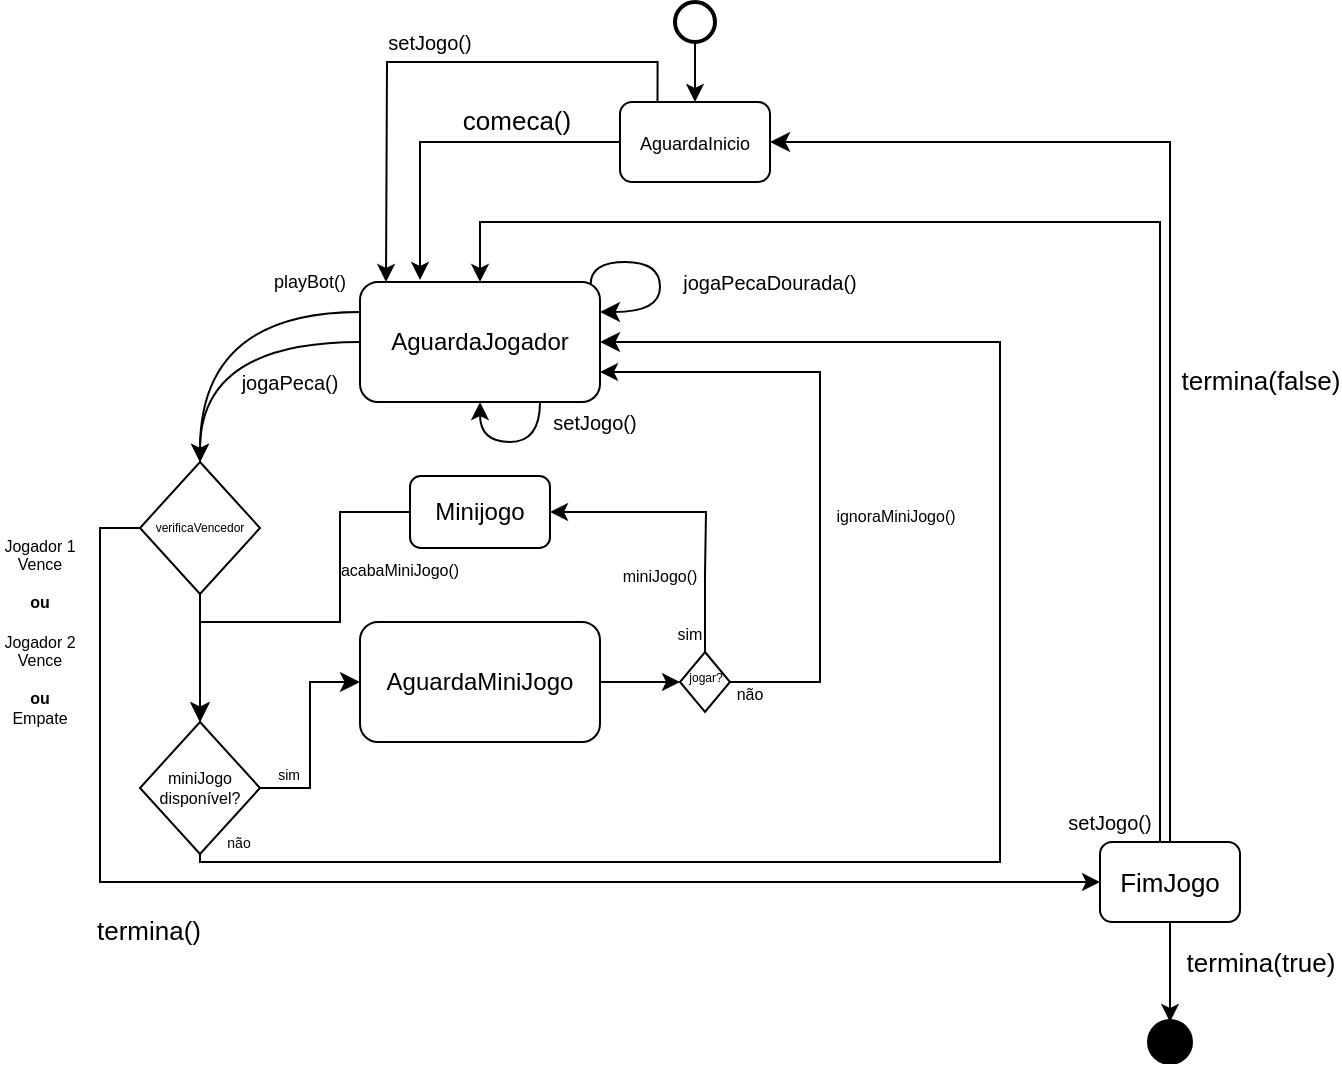 <mxfile version="14.6.13" type="device"><diagram id="InfaZzZW4UKkRod6Zx2g" name="Page-1"><mxGraphModel dx="981" dy="528" grid="1" gridSize="10" guides="1" tooltips="1" connect="1" arrows="1" fold="1" page="1" pageScale="1" pageWidth="900" pageHeight="1600" math="0" shadow="0"><root><mxCell id="0"/><mxCell id="1" parent="0"/><mxCell id="qI3IO6Nqc870nt6nvlJk-3" style="edgeStyle=orthogonalEdgeStyle;rounded=0;orthogonalLoop=1;jettySize=auto;html=1;" parent="1" source="qI3IO6Nqc870nt6nvlJk-1" target="qI3IO6Nqc870nt6nvlJk-2" edge="1"><mxGeometry relative="1" as="geometry"/></mxCell><mxCell id="qI3IO6Nqc870nt6nvlJk-1" value="" style="strokeWidth=2;html=1;shape=mxgraph.flowchart.start_2;whiteSpace=wrap;" parent="1" vertex="1"><mxGeometry x="347.5" y="100" width="20" height="20" as="geometry"/></mxCell><mxCell id="qI3IO6Nqc870nt6nvlJk-5" style="rounded=0;orthogonalLoop=1;jettySize=auto;html=1;edgeStyle=orthogonalEdgeStyle;exitX=0;exitY=0.5;exitDx=0;exitDy=0;" parent="1" source="qI3IO6Nqc870nt6nvlJk-2" edge="1"><mxGeometry relative="1" as="geometry"><mxPoint x="360" y="150" as="sourcePoint"/><mxPoint x="220" y="239" as="targetPoint"/><Array as="points"><mxPoint x="220" y="170"/></Array></mxGeometry></mxCell><mxCell id="PyV4fdT9PnwSsELhkZyG-11" style="edgeStyle=orthogonalEdgeStyle;rounded=0;orthogonalLoop=1;jettySize=auto;html=1;exitX=0.25;exitY=0;exitDx=0;exitDy=0;" edge="1" parent="1" source="qI3IO6Nqc870nt6nvlJk-2"><mxGeometry relative="1" as="geometry"><mxPoint x="203" y="240" as="targetPoint"/></mxGeometry></mxCell><mxCell id="qI3IO6Nqc870nt6nvlJk-2" value="&lt;font style=&quot;font-size: 9px&quot;&gt;AguardaInicio&lt;/font&gt;" style="rounded=1;whiteSpace=wrap;html=1;" parent="1" vertex="1"><mxGeometry x="320" y="150" width="75" height="40" as="geometry"/></mxCell><mxCell id="qI3IO6Nqc870nt6nvlJk-37" style="edgeStyle=orthogonalEdgeStyle;curved=1;orthogonalLoop=1;jettySize=auto;html=1;exitX=0;exitY=0.5;exitDx=0;exitDy=0;fontSize=5;entryX=0.5;entryY=0;entryDx=0;entryDy=0;" parent="1" source="qI3IO6Nqc870nt6nvlJk-4" target="qI3IO6Nqc870nt6nvlJk-41" edge="1"><mxGeometry relative="1" as="geometry"><mxPoint x="190" y="260" as="targetPoint"/><Array as="points"><mxPoint x="110" y="270"/></Array></mxGeometry></mxCell><mxCell id="qI3IO6Nqc870nt6nvlJk-39" style="edgeStyle=orthogonalEdgeStyle;curved=1;orthogonalLoop=1;jettySize=auto;html=1;exitX=0;exitY=0.25;exitDx=0;exitDy=0;fontSize=6;" parent="1" source="qI3IO6Nqc870nt6nvlJk-4" edge="1"><mxGeometry relative="1" as="geometry"><mxPoint x="110" y="330" as="targetPoint"/><Array as="points"><mxPoint x="110" y="255"/></Array></mxGeometry></mxCell><mxCell id="qI3IO6Nqc870nt6nvlJk-60" style="edgeStyle=orthogonalEdgeStyle;jumpSize=6;orthogonalLoop=1;jettySize=auto;html=1;exitX=0.961;exitY=0.018;exitDx=0;exitDy=0;fontSize=8;endSize=7;targetPerimeterSpacing=0;curved=1;entryX=1;entryY=0.25;entryDx=0;entryDy=0;exitPerimeter=0;" parent="1" source="qI3IO6Nqc870nt6nvlJk-4" target="qI3IO6Nqc870nt6nvlJk-4" edge="1"><mxGeometry relative="1" as="geometry"><mxPoint x="340" y="250" as="targetPoint"/><Array as="points"><mxPoint x="305" y="230"/><mxPoint x="340" y="230"/><mxPoint x="340" y="255"/></Array></mxGeometry></mxCell><mxCell id="PyV4fdT9PnwSsELhkZyG-13" style="edgeStyle=orthogonalEdgeStyle;orthogonalLoop=1;jettySize=auto;html=1;exitX=0.75;exitY=1;exitDx=0;exitDy=0;curved=1;entryX=0.5;entryY=1;entryDx=0;entryDy=0;" edge="1" parent="1" source="qI3IO6Nqc870nt6nvlJk-4" target="qI3IO6Nqc870nt6nvlJk-4"><mxGeometry relative="1" as="geometry"><mxPoint x="220" y="300.2" as="targetPoint"/><Array as="points"><mxPoint x="280" y="320"/><mxPoint x="250" y="320"/></Array></mxGeometry></mxCell><mxCell id="qI3IO6Nqc870nt6nvlJk-4" value="AguardaJogador" style="rounded=1;whiteSpace=wrap;html=1;" parent="1" vertex="1"><mxGeometry x="190" y="240" width="120" height="60" as="geometry"/></mxCell><mxCell id="qI3IO6Nqc870nt6nvlJk-18" style="edgeStyle=none;curved=1;orthogonalLoop=1;jettySize=auto;html=1;exitX=1;exitY=0.5;exitDx=0;exitDy=0;entryX=0;entryY=0.5;entryDx=0;entryDy=0;" parent="1" source="qI3IO6Nqc870nt6nvlJk-6" target="qI3IO6Nqc870nt6nvlJk-17" edge="1"><mxGeometry relative="1" as="geometry"/></mxCell><mxCell id="qI3IO6Nqc870nt6nvlJk-6" value="AguardaMiniJogo" style="rounded=1;whiteSpace=wrap;html=1;" parent="1" vertex="1"><mxGeometry x="190" y="410" width="120" height="60" as="geometry"/></mxCell><mxCell id="qI3IO6Nqc870nt6nvlJk-20" style="edgeStyle=orthogonalEdgeStyle;orthogonalLoop=1;jettySize=auto;html=1;exitX=1;exitY=0.5;exitDx=0;exitDy=0;entryX=1;entryY=0.75;entryDx=0;entryDy=0;rounded=0;" parent="1" source="qI3IO6Nqc870nt6nvlJk-17" target="qI3IO6Nqc870nt6nvlJk-4" edge="1"><mxGeometry relative="1" as="geometry"><Array as="points"><mxPoint x="420" y="440"/><mxPoint x="420" y="285"/></Array></mxGeometry></mxCell><mxCell id="qI3IO6Nqc870nt6nvlJk-17" value="&lt;p&gt;&lt;br&gt;&lt;/p&gt;" style="rhombus;verticalAlign=bottom;align=center;horizontal=1;labelPosition=center;verticalLabelPosition=middle;html=1;whiteSpace=wrap;" parent="1" vertex="1"><mxGeometry x="350" y="425" width="25" height="30" as="geometry"/></mxCell><mxCell id="qI3IO6Nqc870nt6nvlJk-21" value="&lt;font style=&quot;font-size: 8px&quot;&gt;ignoraMiniJogo()&lt;/font&gt;" style="text;html=1;strokeColor=none;fillColor=none;align=center;verticalAlign=middle;whiteSpace=wrap;rounded=0;" parent="1" vertex="1"><mxGeometry x="437.5" y="346" width="40" height="20" as="geometry"/></mxCell><mxCell id="qI3IO6Nqc870nt6nvlJk-22" value="&lt;font style=&quot;font-size: 8px&quot;&gt;não&lt;/font&gt;" style="text;html=1;strokeColor=none;fillColor=none;align=center;verticalAlign=middle;whiteSpace=wrap;rounded=0;" parent="1" vertex="1"><mxGeometry x="365" y="435" width="40" height="20" as="geometry"/></mxCell><mxCell id="qI3IO6Nqc870nt6nvlJk-25" style="edgeStyle=orthogonalEdgeStyle;rounded=0;orthogonalLoop=1;jettySize=auto;html=1;exitX=0.5;exitY=0;exitDx=0;exitDy=0;entryX=1;entryY=0.5;entryDx=0;entryDy=0;" parent="1" source="qI3IO6Nqc870nt6nvlJk-24" target="PyV4fdT9PnwSsELhkZyG-1" edge="1"><mxGeometry relative="1" as="geometry"><mxPoint x="290" y="328" as="targetPoint"/><Array as="points"><mxPoint x="363" y="386"/><mxPoint x="363" y="386"/><mxPoint x="363" y="355"/></Array></mxGeometry></mxCell><mxCell id="qI3IO6Nqc870nt6nvlJk-24" value="&lt;font style=&quot;font-size: 6px&quot;&gt;jogar?&lt;/font&gt;" style="text;html=1;strokeColor=none;fillColor=none;align=center;verticalAlign=middle;whiteSpace=wrap;rounded=0;" parent="1" vertex="1"><mxGeometry x="342.5" y="426" width="40" height="20" as="geometry"/></mxCell><mxCell id="qI3IO6Nqc870nt6nvlJk-26" value="&lt;font style=&quot;font-size: 8px&quot;&gt;sim&lt;/font&gt;" style="text;html=1;strokeColor=none;fillColor=none;align=center;verticalAlign=middle;whiteSpace=wrap;rounded=0;" parent="1" vertex="1"><mxGeometry x="335" y="405" width="40" height="20" as="geometry"/></mxCell><mxCell id="qI3IO6Nqc870nt6nvlJk-29" value="&lt;font style=&quot;font-size: 8px&quot;&gt;miniJogo()&lt;/font&gt;" style="text;html=1;strokeColor=none;fillColor=none;align=center;verticalAlign=middle;whiteSpace=wrap;rounded=0;" parent="1" vertex="1"><mxGeometry x="320" y="376" width="40" height="20" as="geometry"/></mxCell><mxCell id="qI3IO6Nqc870nt6nvlJk-38" value="&lt;font style=&quot;font-size: 10px&quot;&gt;jogaPeca()&lt;/font&gt;" style="text;html=1;strokeColor=none;fillColor=none;align=center;verticalAlign=middle;whiteSpace=wrap;rounded=0;fontSize=6;" parent="1" vertex="1"><mxGeometry x="80" y="280" width="150" height="20" as="geometry"/></mxCell><mxCell id="qI3IO6Nqc870nt6nvlJk-40" value="&lt;font style=&quot;font-size: 9px&quot;&gt;playBot()&lt;/font&gt;" style="text;html=1;strokeColor=none;fillColor=none;align=center;verticalAlign=middle;whiteSpace=wrap;rounded=0;fontSize=6;" parent="1" vertex="1"><mxGeometry x="90" y="230" width="150" height="20" as="geometry"/></mxCell><mxCell id="qI3IO6Nqc870nt6nvlJk-44" style="edgeStyle=orthogonalEdgeStyle;orthogonalLoop=1;jettySize=auto;html=1;exitX=0;exitY=0.5;exitDx=0;exitDy=0;entryX=0;entryY=0.5;entryDx=0;entryDy=0;fontSize=13;rounded=0;" parent="1" source="qI3IO6Nqc870nt6nvlJk-41" target="qI3IO6Nqc870nt6nvlJk-43" edge="1"><mxGeometry relative="1" as="geometry"/></mxCell><mxCell id="qI3IO6Nqc870nt6nvlJk-51" value="" style="edgeStyle=orthogonalEdgeStyle;rounded=0;jumpSize=6;orthogonalLoop=1;jettySize=auto;html=1;fontSize=10;endSize=7;targetPerimeterSpacing=0;" parent="1" source="qI3IO6Nqc870nt6nvlJk-41" target="qI3IO6Nqc870nt6nvlJk-50" edge="1"><mxGeometry relative="1" as="geometry"/></mxCell><mxCell id="qI3IO6Nqc870nt6nvlJk-41" value="verificaVencedor" style="rhombus;whiteSpace=wrap;html=1;fontSize=6;align=center;" parent="1" vertex="1"><mxGeometry x="80" y="330" width="60" height="66" as="geometry"/></mxCell><mxCell id="qI3IO6Nqc870nt6nvlJk-55" style="edgeStyle=orthogonalEdgeStyle;rounded=0;jumpSize=6;orthogonalLoop=1;jettySize=auto;html=1;exitX=0.5;exitY=0;exitDx=0;exitDy=0;entryX=1;entryY=0.5;entryDx=0;entryDy=0;fontSize=7;endSize=7;targetPerimeterSpacing=0;" parent="1" source="qI3IO6Nqc870nt6nvlJk-43" target="qI3IO6Nqc870nt6nvlJk-2" edge="1"><mxGeometry relative="1" as="geometry"/></mxCell><mxCell id="qI3IO6Nqc870nt6nvlJk-56" value="termina(false)" style="edgeLabel;html=1;align=center;verticalAlign=middle;resizable=0;points=[];fontSize=13;" parent="qI3IO6Nqc870nt6nvlJk-55" vertex="1" connectable="0"><mxGeometry x="-0.186" y="-2" relative="1" as="geometry"><mxPoint x="43" y="-7" as="offset"/></mxGeometry></mxCell><mxCell id="PyV4fdT9PnwSsELhkZyG-4" style="edgeStyle=orthogonalEdgeStyle;rounded=0;orthogonalLoop=1;jettySize=auto;html=1;exitX=0.25;exitY=0;exitDx=0;exitDy=0;entryX=0.5;entryY=0;entryDx=0;entryDy=0;" edge="1" parent="1" source="qI3IO6Nqc870nt6nvlJk-43" target="qI3IO6Nqc870nt6nvlJk-4"><mxGeometry relative="1" as="geometry"><Array as="points"><mxPoint x="590" y="210"/><mxPoint x="250" y="210"/></Array></mxGeometry></mxCell><mxCell id="PyV4fdT9PnwSsELhkZyG-9" style="edgeStyle=orthogonalEdgeStyle;rounded=0;orthogonalLoop=1;jettySize=auto;html=1;exitX=0.5;exitY=1;exitDx=0;exitDy=0;" edge="1" parent="1" source="qI3IO6Nqc870nt6nvlJk-43" target="qI3IO6Nqc870nt6nvlJk-49"><mxGeometry relative="1" as="geometry"/></mxCell><mxCell id="qI3IO6Nqc870nt6nvlJk-43" value="FimJogo" style="rounded=1;whiteSpace=wrap;html=1;fontSize=13;align=center;" parent="1" vertex="1"><mxGeometry x="560" y="520" width="70" height="40" as="geometry"/></mxCell><mxCell id="qI3IO6Nqc870nt6nvlJk-45" value="Jogador 1 Vence&lt;br style=&quot;font-size: 8px;&quot;&gt;&lt;br style=&quot;font-size: 8px;&quot;&gt;&lt;b style=&quot;font-size: 8px;&quot;&gt;ou&lt;/b&gt;&lt;br style=&quot;font-size: 8px;&quot;&gt;&lt;br style=&quot;font-size: 8px;&quot;&gt;Jogador 2 Vence&lt;br style=&quot;font-size: 8px;&quot;&gt;&lt;br style=&quot;font-size: 8px;&quot;&gt;&lt;b style=&quot;font-size: 8px;&quot;&gt;ou &lt;/b&gt;Empate" style="text;html=1;strokeColor=none;fillColor=none;align=center;verticalAlign=middle;whiteSpace=wrap;rounded=0;fontSize=8;" parent="1" vertex="1"><mxGeometry x="10" y="405" width="40" height="20" as="geometry"/></mxCell><mxCell id="qI3IO6Nqc870nt6nvlJk-49" value="" style="shape=mxgraph.bpmn.event;html=1;verticalLabelPosition=bottom;labelBackgroundColor=#ffffff;verticalAlign=top;align=center;perimeter=ellipsePerimeter;outlineConnect=0;aspect=fixed;outline=end;symbol=terminate2;fontSize=10;strokeWidth=1;fillColor=#000000;" parent="1" vertex="1"><mxGeometry x="585" y="610" width="20" height="20" as="geometry"/></mxCell><mxCell id="qI3IO6Nqc870nt6nvlJk-52" style="edgeStyle=orthogonalEdgeStyle;rounded=0;jumpSize=6;orthogonalLoop=1;jettySize=auto;html=1;exitX=1;exitY=0.5;exitDx=0;exitDy=0;entryX=0;entryY=0.5;entryDx=0;entryDy=0;fontSize=10;endSize=7;targetPerimeterSpacing=0;" parent="1" source="qI3IO6Nqc870nt6nvlJk-50" target="qI3IO6Nqc870nt6nvlJk-6" edge="1"><mxGeometry relative="1" as="geometry"/></mxCell><mxCell id="qI3IO6Nqc870nt6nvlJk-53" value="sim" style="edgeLabel;html=1;align=center;verticalAlign=middle;resizable=0;points=[];fontSize=7;" parent="qI3IO6Nqc870nt6nvlJk-52" vertex="1" connectable="0"><mxGeometry x="-0.464" y="-1" relative="1" as="geometry"><mxPoint x="-12" y="-4" as="offset"/></mxGeometry></mxCell><mxCell id="qI3IO6Nqc870nt6nvlJk-54" style="edgeStyle=orthogonalEdgeStyle;rounded=0;jumpSize=6;orthogonalLoop=1;jettySize=auto;html=1;exitX=0.5;exitY=1;exitDx=0;exitDy=0;fontSize=7;endSize=7;targetPerimeterSpacing=0;" parent="1" source="qI3IO6Nqc870nt6nvlJk-50" edge="1"><mxGeometry relative="1" as="geometry"><mxPoint x="310" y="270" as="targetPoint"/><Array as="points"><mxPoint x="110" y="530"/><mxPoint x="510" y="530"/><mxPoint x="510" y="270"/></Array></mxGeometry></mxCell><mxCell id="qI3IO6Nqc870nt6nvlJk-50" value="&lt;font style=&quot;font-size: 8px&quot;&gt;miniJogo &lt;br&gt;disponível?&lt;/font&gt;" style="rhombus;whiteSpace=wrap;html=1;fontSize=6;align=center;" parent="1" vertex="1"><mxGeometry x="80" y="460" width="60" height="66" as="geometry"/></mxCell><mxCell id="qI3IO6Nqc870nt6nvlJk-57" value="comeca()" style="edgeLabel;html=1;align=center;verticalAlign=middle;resizable=0;points=[];fontSize=13;" parent="1" vertex="1" connectable="0"><mxGeometry x="319.996" y="159.997" as="geometry"><mxPoint x="-52" y="-1" as="offset"/></mxGeometry></mxCell><mxCell id="qI3IO6Nqc870nt6nvlJk-58" value="termina()" style="edgeLabel;html=1;align=center;verticalAlign=middle;resizable=0;points=[];fontSize=13;" parent="1" vertex="1" connectable="0"><mxGeometry x="79.996" y="559.997" as="geometry"><mxPoint x="4" y="4" as="offset"/></mxGeometry></mxCell><mxCell id="qI3IO6Nqc870nt6nvlJk-59" value="não" style="edgeLabel;html=1;align=center;verticalAlign=middle;resizable=0;points=[];fontSize=7;" parent="1" vertex="1" connectable="0"><mxGeometry x="165" y="500.0" as="geometry"><mxPoint x="-36" y="21" as="offset"/></mxGeometry></mxCell><mxCell id="qI3IO6Nqc870nt6nvlJk-61" value="&lt;font style=&quot;font-size: 10px&quot;&gt;jogaPecaDourada()&lt;/font&gt;" style="text;html=1;strokeColor=none;fillColor=none;align=center;verticalAlign=middle;whiteSpace=wrap;rounded=0;fontSize=6;" parent="1" vertex="1"><mxGeometry x="320" y="230" width="150" height="20" as="geometry"/></mxCell><mxCell id="PyV4fdT9PnwSsELhkZyG-3" style="edgeStyle=orthogonalEdgeStyle;rounded=0;orthogonalLoop=1;jettySize=auto;html=1;exitX=0;exitY=0.5;exitDx=0;exitDy=0;entryX=0.5;entryY=0;entryDx=0;entryDy=0;" edge="1" parent="1" source="PyV4fdT9PnwSsELhkZyG-1" target="qI3IO6Nqc870nt6nvlJk-50"><mxGeometry relative="1" as="geometry"><Array as="points"><mxPoint x="180" y="355"/><mxPoint x="180" y="410"/><mxPoint x="110" y="410"/></Array></mxGeometry></mxCell><mxCell id="PyV4fdT9PnwSsELhkZyG-1" value="Minijogo" style="rounded=1;whiteSpace=wrap;html=1;" vertex="1" parent="1"><mxGeometry x="215" y="337" width="70" height="36" as="geometry"/></mxCell><mxCell id="PyV4fdT9PnwSsELhkZyG-7" value="&lt;font style=&quot;font-size: 10px&quot;&gt;setJogo()&lt;/font&gt;" style="text;html=1;strokeColor=none;fillColor=none;align=center;verticalAlign=middle;whiteSpace=wrap;rounded=0;fontSize=6;" vertex="1" parent="1"><mxGeometry x="490" y="500" width="150" height="20" as="geometry"/></mxCell><mxCell id="PyV4fdT9PnwSsELhkZyG-10" value="&lt;font style=&quot;font-size: 8px&quot;&gt;acabaMiniJogo()&lt;/font&gt;" style="text;html=1;strokeColor=none;fillColor=none;align=center;verticalAlign=middle;whiteSpace=wrap;rounded=0;" vertex="1" parent="1"><mxGeometry x="190" y="373" width="40" height="20" as="geometry"/></mxCell><mxCell id="PyV4fdT9PnwSsELhkZyG-12" value="&lt;font style=&quot;font-size: 10px&quot;&gt;setJogo()&lt;/font&gt;" style="text;html=1;strokeColor=none;fillColor=none;align=center;verticalAlign=middle;whiteSpace=wrap;rounded=0;fontSize=6;" vertex="1" parent="1"><mxGeometry x="150" y="110" width="150" height="20" as="geometry"/></mxCell><mxCell id="PyV4fdT9PnwSsELhkZyG-14" value="&lt;font style=&quot;font-size: 10px&quot;&gt;setJogo()&lt;/font&gt;" style="text;html=1;strokeColor=none;fillColor=none;align=center;verticalAlign=middle;whiteSpace=wrap;rounded=0;fontSize=6;" vertex="1" parent="1"><mxGeometry x="285" y="300" width="45" height="20" as="geometry"/></mxCell><mxCell id="PyV4fdT9PnwSsELhkZyG-15" value="termina(true)" style="edgeLabel;html=1;align=center;verticalAlign=middle;resizable=0;points=[];fontSize=13;" vertex="1" connectable="0" parent="1"><mxGeometry x="640" y="580.002" as="geometry"/></mxCell></root></mxGraphModel></diagram></mxfile>